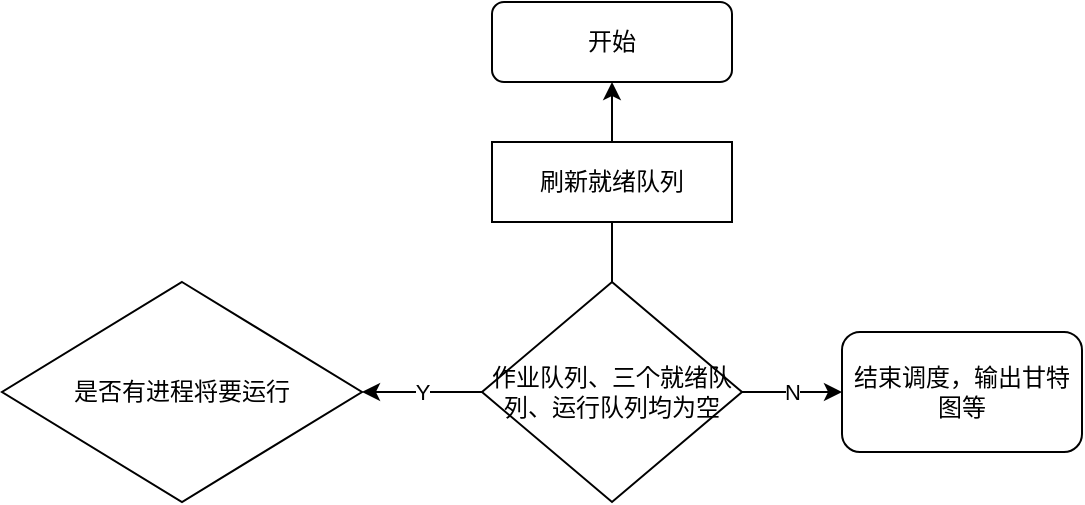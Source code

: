 <mxfile version="14.1.1" type="github">
  <diagram id="dzjsmuD-rFG6SCk-NLqr" name="Page-1">
    <mxGraphModel dx="1038" dy="547" grid="1" gridSize="10" guides="1" tooltips="1" connect="1" arrows="1" fold="1" page="1" pageScale="1" pageWidth="827" pageHeight="1169" math="0" shadow="0">
      <root>
        <mxCell id="0" />
        <mxCell id="1" parent="0" />
        <mxCell id="70EhJgEo6nSa34UKSa1v-8" value="Y" style="edgeStyle=orthogonalEdgeStyle;rounded=0;orthogonalLoop=1;jettySize=auto;html=1;" edge="1" parent="1" source="70EhJgEo6nSa34UKSa1v-2" target="70EhJgEo6nSa34UKSa1v-7">
          <mxGeometry relative="1" as="geometry" />
        </mxCell>
        <mxCell id="70EhJgEo6nSa34UKSa1v-9" value="N" style="edgeStyle=orthogonalEdgeStyle;rounded=0;orthogonalLoop=1;jettySize=auto;html=1;" edge="1" parent="1" source="70EhJgEo6nSa34UKSa1v-2" target="70EhJgEo6nSa34UKSa1v-6">
          <mxGeometry relative="1" as="geometry" />
        </mxCell>
        <mxCell id="70EhJgEo6nSa34UKSa1v-10" value="" style="edgeStyle=orthogonalEdgeStyle;rounded=0;orthogonalLoop=1;jettySize=auto;html=1;" edge="1" parent="1" source="70EhJgEo6nSa34UKSa1v-2" target="70EhJgEo6nSa34UKSa1v-5">
          <mxGeometry relative="1" as="geometry" />
        </mxCell>
        <mxCell id="70EhJgEo6nSa34UKSa1v-2" value="作业队列、三个就绪队列、运行队列均为空" style="rhombus;whiteSpace=wrap;html=1;" vertex="1" parent="1">
          <mxGeometry x="320" y="200" width="130" height="110" as="geometry" />
        </mxCell>
        <mxCell id="70EhJgEo6nSa34UKSa1v-4" value="刷新就绪队列" style="rounded=0;whiteSpace=wrap;html=1;" vertex="1" parent="1">
          <mxGeometry x="325" y="130" width="120" height="40" as="geometry" />
        </mxCell>
        <mxCell id="70EhJgEo6nSa34UKSa1v-5" value="开始" style="rounded=1;whiteSpace=wrap;html=1;" vertex="1" parent="1">
          <mxGeometry x="325" y="60" width="120" height="40" as="geometry" />
        </mxCell>
        <mxCell id="70EhJgEo6nSa34UKSa1v-6" value="结束调度，输出甘特图等" style="rounded=1;whiteSpace=wrap;html=1;" vertex="1" parent="1">
          <mxGeometry x="500" y="225" width="120" height="60" as="geometry" />
        </mxCell>
        <mxCell id="70EhJgEo6nSa34UKSa1v-7" value="是否有进程将要运行" style="rhombus;whiteSpace=wrap;html=1;" vertex="1" parent="1">
          <mxGeometry x="80" y="200" width="180" height="110" as="geometry" />
        </mxCell>
      </root>
    </mxGraphModel>
  </diagram>
</mxfile>
